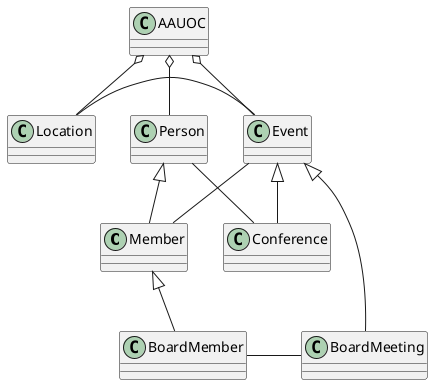 @startuml
Class Member
Class BoardMember
Class Event
Class Conference
Class BoardMeeting
Class Location
Class Person
Class AAUOC

AAUOC o-- Location
AAUOC o-- Event
AAUOC o-- Person

Location - Event

Event - Member
Event <|-- BoardMeeting
Event <|-- Conference

Person <|-- Member
Person - Conference

Member <|-- BoardMember

BoardMember - BoardMeeting

@enduml